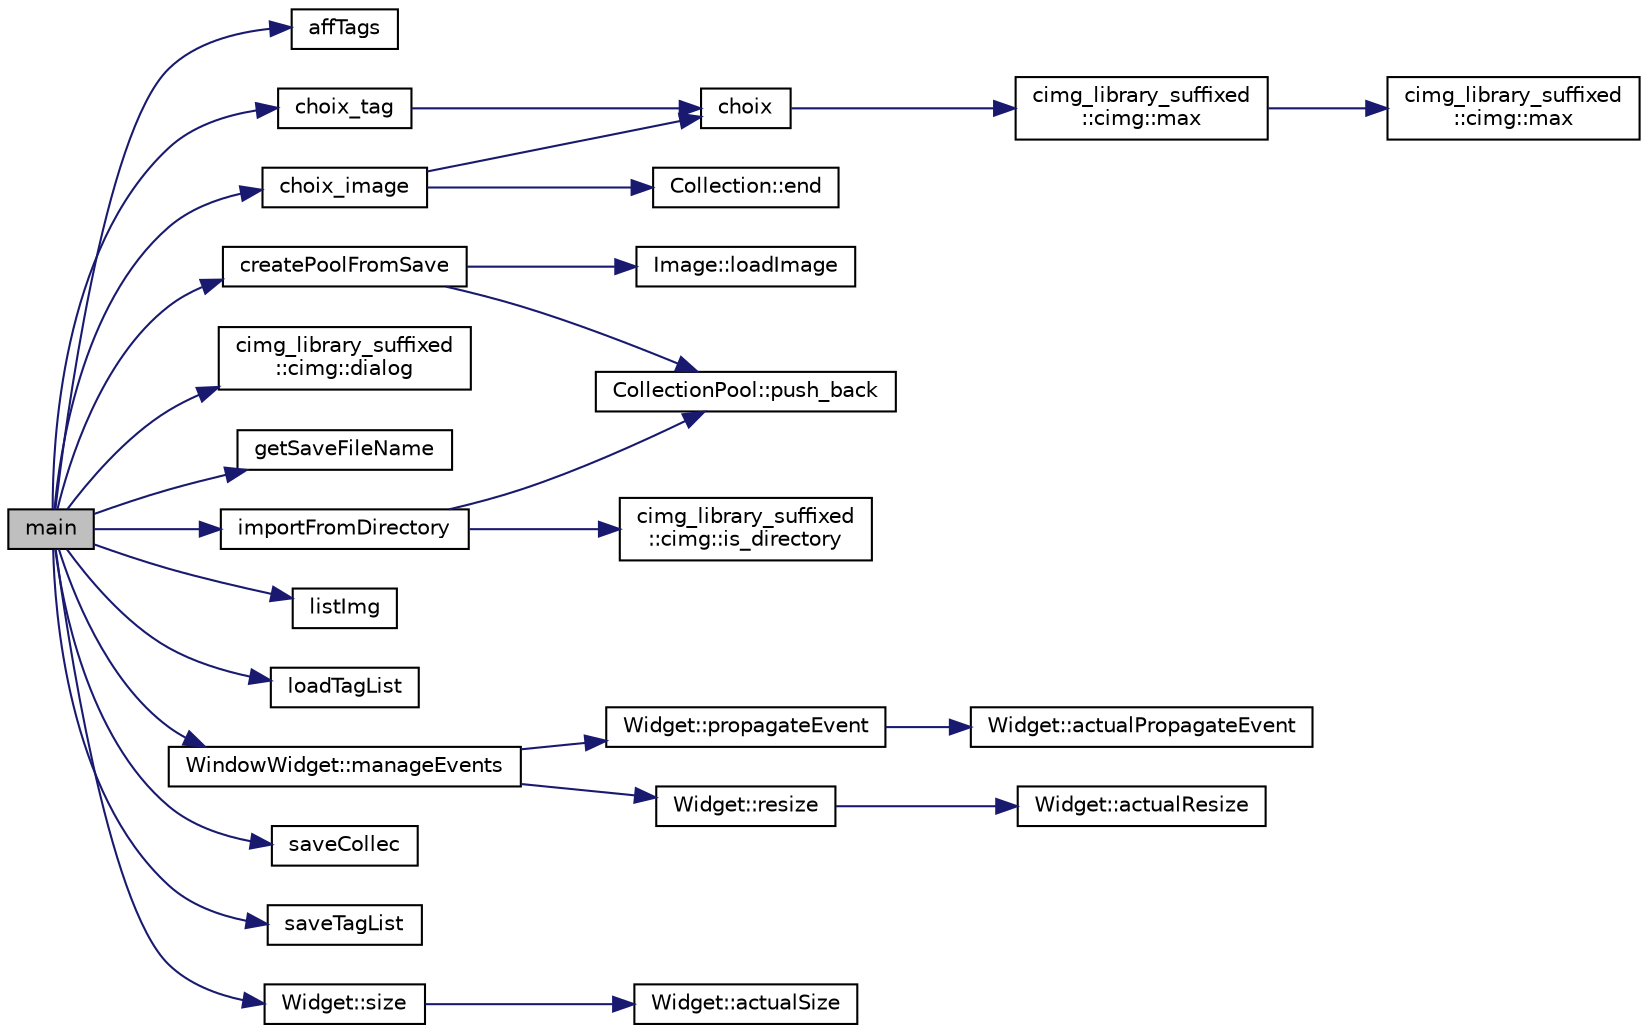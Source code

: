 digraph "main"
{
 // INTERACTIVE_SVG=YES
  edge [fontname="Helvetica",fontsize="10",labelfontname="Helvetica",labelfontsize="10"];
  node [fontname="Helvetica",fontsize="10",shape=record];
  rankdir="LR";
  Node0 [label="main",height=0.2,width=0.4,color="black", fillcolor="grey75", style="filled", fontcolor="black"];
  Node0 -> Node1 [color="midnightblue",fontsize="10",style="solid",fontname="Helvetica"];
  Node1 [label="affTags",height=0.2,width=0.4,color="black", fillcolor="white", style="filled",URL="$menu_8cpp.html#a6127d81352b5656c477805dc7bfcc9c5"];
  Node0 -> Node2 [color="midnightblue",fontsize="10",style="solid",fontname="Helvetica"];
  Node2 [label="choix_image",height=0.2,width=0.4,color="black", fillcolor="white", style="filled",URL="$menu_8cpp.html#a0cebd2716215ca7253af746486a7e1c0"];
  Node2 -> Node3 [color="midnightblue",fontsize="10",style="solid",fontname="Helvetica"];
  Node3 [label="choix",height=0.2,width=0.4,color="black", fillcolor="white", style="filled",URL="$menu_8cpp.html#ab8e0d5fe33cf41a4201057a6954e5368"];
  Node3 -> Node4 [color="midnightblue",fontsize="10",style="solid",fontname="Helvetica"];
  Node4 [label="cimg_library_suffixed\l::cimg::max",height=0.2,width=0.4,color="black", fillcolor="white", style="filled",URL="$namespacecimg__library__suffixed_1_1cimg.html#aae5df5731fe5a367cec402071108c11c",tooltip="Return the maximum between three values. "];
  Node4 -> Node5 [color="midnightblue",fontsize="10",style="solid",fontname="Helvetica"];
  Node5 [label="cimg_library_suffixed\l::cimg::max",height=0.2,width=0.4,color="black", fillcolor="white", style="filled",URL="$namespacecimg__library__suffixed_1_1cimg.html#a4b4cabc621d732787bca13016ea8026a",tooltip="Return the maximum between four values. "];
  Node2 -> Node6 [color="midnightblue",fontsize="10",style="solid",fontname="Helvetica"];
  Node6 [label="Collection::end",height=0.2,width=0.4,color="black", fillcolor="white", style="filled",URL="$class_collection.html#ab5b98f651d0f49cde1be067c69c52e89"];
  Node0 -> Node7 [color="midnightblue",fontsize="10",style="solid",fontname="Helvetica"];
  Node7 [label="choix_tag",height=0.2,width=0.4,color="black", fillcolor="white", style="filled",URL="$menu_8cpp.html#a3cb5d03d7c8003abc6637a91f7a1cceb"];
  Node7 -> Node3 [color="midnightblue",fontsize="10",style="solid",fontname="Helvetica"];
  Node0 -> Node8 [color="midnightblue",fontsize="10",style="solid",fontname="Helvetica"];
  Node8 [label="createPoolFromSave",height=0.2,width=0.4,color="black", fillcolor="white", style="filled",URL="$_utilities_8cpp.html#a6d03d2391c95cb176a80f11be628e6a9"];
  Node8 -> Node9 [color="midnightblue",fontsize="10",style="solid",fontname="Helvetica"];
  Node9 [label="Image::loadImage",height=0.2,width=0.4,color="black", fillcolor="white", style="filled",URL="$class_image.html#ad6c6fc59aaffc9c101047e8ef32abc9d"];
  Node8 -> Node10 [color="midnightblue",fontsize="10",style="solid",fontname="Helvetica"];
  Node10 [label="CollectionPool::push_back",height=0.2,width=0.4,color="black", fillcolor="white", style="filled",URL="$class_collection_pool.html#a67fc04c58d9da40ef52e4e58aa386557"];
  Node0 -> Node11 [color="midnightblue",fontsize="10",style="solid",fontname="Helvetica"];
  Node11 [label="cimg_library_suffixed\l::cimg::dialog",height=0.2,width=0.4,color="black", fillcolor="white", style="filled",URL="$namespacecimg__library__suffixed_1_1cimg.html#a89ad6cacc2ade7f8077d34fc6f455dc3",tooltip="Display a simple dialog box, and wait for the user&#39;s response . "];
  Node0 -> Node12 [color="midnightblue",fontsize="10",style="solid",fontname="Helvetica"];
  Node12 [label="getSaveFileName",height=0.2,width=0.4,color="black", fillcolor="white", style="filled",URL="$_file_dialog_8hpp.html#aacfc4cd968b61ef119f34806c6af4a13",tooltip="Ouvre une boîte de dialogue qui demande un nom de sauvegarde pour un fichier. "];
  Node0 -> Node13 [color="midnightblue",fontsize="10",style="solid",fontname="Helvetica"];
  Node13 [label="importFromDirectory",height=0.2,width=0.4,color="black", fillcolor="white", style="filled",URL="$_utilities_8cpp.html#a5ce6411f7ab365cdf958f8f16e773d05"];
  Node13 -> Node14 [color="midnightblue",fontsize="10",style="solid",fontname="Helvetica"];
  Node14 [label="cimg_library_suffixed\l::cimg::is_directory",height=0.2,width=0.4,color="black", fillcolor="white", style="filled",URL="$namespacecimg__library__suffixed_1_1cimg.html#aca0e45a04eb1607f2e25101aae4b8572",tooltip="Check if a path is a directory. "];
  Node13 -> Node10 [color="midnightblue",fontsize="10",style="solid",fontname="Helvetica"];
  Node0 -> Node15 [color="midnightblue",fontsize="10",style="solid",fontname="Helvetica"];
  Node15 [label="listImg",height=0.2,width=0.4,color="black", fillcolor="white", style="filled",URL="$menu_8cpp.html#a8e5619d636621af1c4735ab4bd54c626"];
  Node0 -> Node16 [color="midnightblue",fontsize="10",style="solid",fontname="Helvetica"];
  Node16 [label="loadTagList",height=0.2,width=0.4,color="black", fillcolor="white", style="filled",URL="$config_8cpp.html#ac4088916e2b96189b38f3d1b73db20ab"];
  Node0 -> Node17 [color="midnightblue",fontsize="10",style="solid",fontname="Helvetica"];
  Node17 [label="WindowWidget::manageEvents",height=0.2,width=0.4,color="black", fillcolor="white", style="filled",URL="$class_window_widget.html#a541a8f556d865da798786e2601cf031e"];
  Node17 -> Node18 [color="midnightblue",fontsize="10",style="solid",fontname="Helvetica"];
  Node18 [label="Widget::propagateEvent",height=0.2,width=0.4,color="black", fillcolor="white", style="filled",URL="$class_widget.html#aa36c39c4ce428813dcbb13060b5d8ab0"];
  Node18 -> Node19 [color="midnightblue",fontsize="10",style="solid",fontname="Helvetica"];
  Node19 [label="Widget::actualPropagateEvent",height=0.2,width=0.4,color="black", fillcolor="white", style="filled",URL="$class_widget.html#a92906f698fd94c2f777e46c1480967fc"];
  Node17 -> Node20 [color="midnightblue",fontsize="10",style="solid",fontname="Helvetica"];
  Node20 [label="Widget::resize",height=0.2,width=0.4,color="black", fillcolor="white", style="filled",URL="$class_widget.html#a0809c3a396f9d1cedb1446d7b0750ef2"];
  Node20 -> Node21 [color="midnightblue",fontsize="10",style="solid",fontname="Helvetica"];
  Node21 [label="Widget::actualResize",height=0.2,width=0.4,color="black", fillcolor="white", style="filled",URL="$class_widget.html#a1a3ac9ff4f7c19c19a9886219b6dda2e"];
  Node0 -> Node22 [color="midnightblue",fontsize="10",style="solid",fontname="Helvetica"];
  Node22 [label="saveCollec",height=0.2,width=0.4,color="black", fillcolor="white", style="filled",URL="$save_8cpp.html#a6fea4ae23323ab456f814925c48486a1"];
  Node0 -> Node23 [color="midnightblue",fontsize="10",style="solid",fontname="Helvetica"];
  Node23 [label="saveTagList",height=0.2,width=0.4,color="black", fillcolor="white", style="filled",URL="$config_8cpp.html#ae4020cd17b8b070a8e414fbacbd7456b"];
  Node0 -> Node24 [color="midnightblue",fontsize="10",style="solid",fontname="Helvetica"];
  Node24 [label="Widget::size",height=0.2,width=0.4,color="black", fillcolor="white", style="filled",URL="$class_widget.html#aea985c025ef9b1210d0e3ab7d9c075ea"];
  Node24 -> Node25 [color="midnightblue",fontsize="10",style="solid",fontname="Helvetica"];
  Node25 [label="Widget::actualSize",height=0.2,width=0.4,color="black", fillcolor="white", style="filled",URL="$class_widget.html#aa6225b5a14e5861cc2cd98c737841854"];
}
